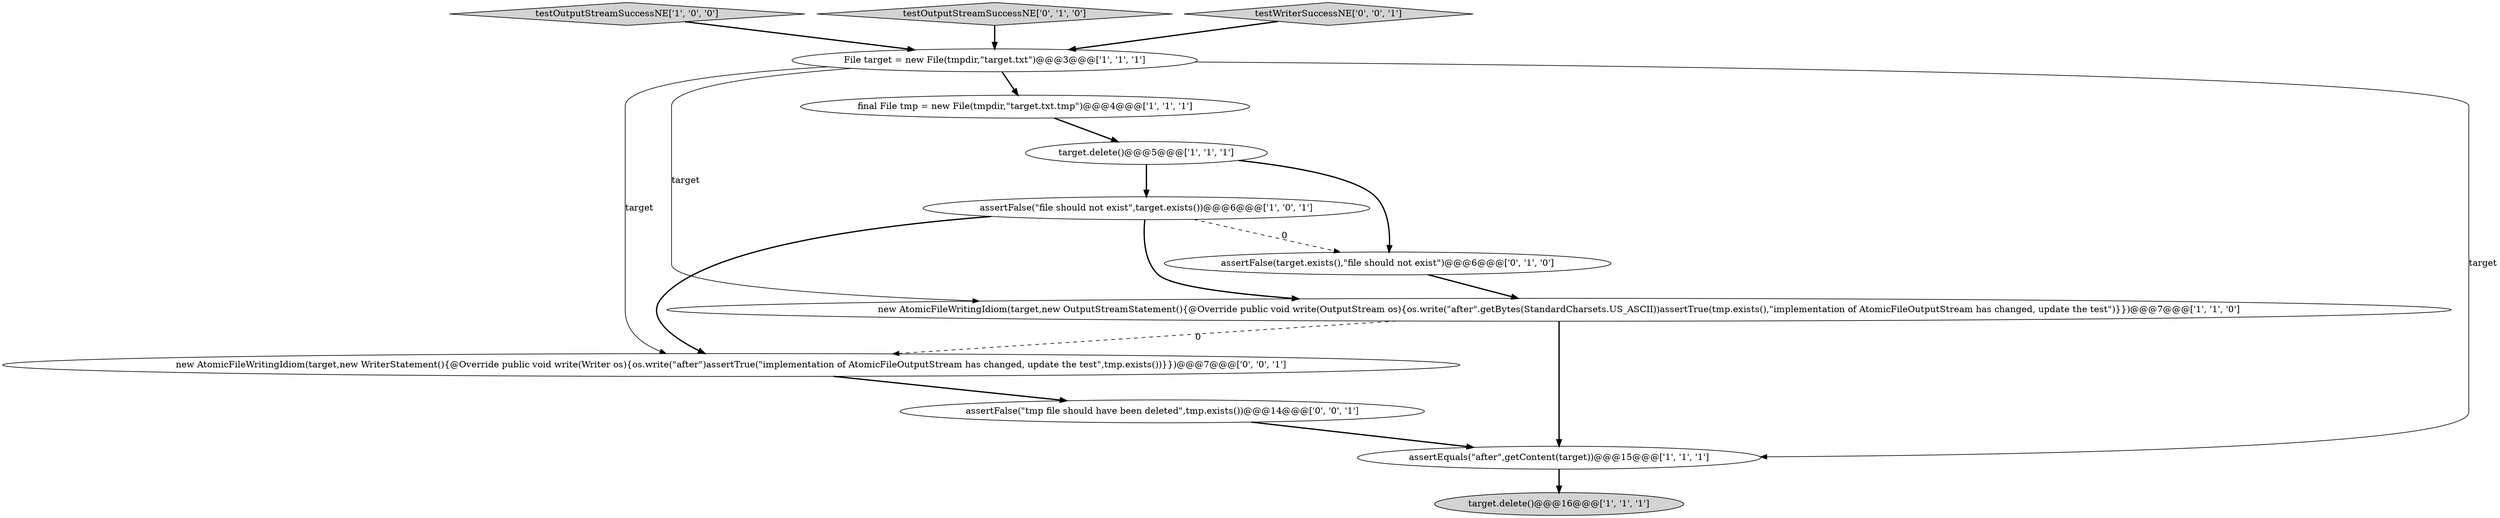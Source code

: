digraph {
6 [style = filled, label = "new AtomicFileWritingIdiom(target,new OutputStreamStatement(){@Override public void write(OutputStream os){os.write(\"after\".getBytes(StandardCharsets.US_ASCII))assertTrue(tmp.exists(),\"implementation of AtomicFileOutputStream has changed, update the test\")}})@@@7@@@['1', '1', '0']", fillcolor = white, shape = ellipse image = "AAA0AAABBB1BBB"];
12 [style = filled, label = "assertFalse(\"tmp file should have been deleted\",tmp.exists())@@@14@@@['0', '0', '1']", fillcolor = white, shape = ellipse image = "AAA0AAABBB3BBB"];
2 [style = filled, label = "testOutputStreamSuccessNE['1', '0', '0']", fillcolor = lightgray, shape = diamond image = "AAA0AAABBB1BBB"];
7 [style = filled, label = "assertFalse(\"file should not exist\",target.exists())@@@6@@@['1', '0', '1']", fillcolor = white, shape = ellipse image = "AAA0AAABBB1BBB"];
9 [style = filled, label = "testOutputStreamSuccessNE['0', '1', '0']", fillcolor = lightgray, shape = diamond image = "AAA0AAABBB2BBB"];
1 [style = filled, label = "final File tmp = new File(tmpdir,\"target.txt.tmp\")@@@4@@@['1', '1', '1']", fillcolor = white, shape = ellipse image = "AAA0AAABBB1BBB"];
4 [style = filled, label = "assertEquals(\"after\",getContent(target))@@@15@@@['1', '1', '1']", fillcolor = white, shape = ellipse image = "AAA0AAABBB1BBB"];
8 [style = filled, label = "assertFalse(target.exists(),\"file should not exist\")@@@6@@@['0', '1', '0']", fillcolor = white, shape = ellipse image = "AAA1AAABBB2BBB"];
10 [style = filled, label = "testWriterSuccessNE['0', '0', '1']", fillcolor = lightgray, shape = diamond image = "AAA0AAABBB3BBB"];
3 [style = filled, label = "target.delete()@@@5@@@['1', '1', '1']", fillcolor = white, shape = ellipse image = "AAA0AAABBB1BBB"];
11 [style = filled, label = "new AtomicFileWritingIdiom(target,new WriterStatement(){@Override public void write(Writer os){os.write(\"after\")assertTrue(\"implementation of AtomicFileOutputStream has changed, update the test\",tmp.exists())}})@@@7@@@['0', '0', '1']", fillcolor = white, shape = ellipse image = "AAA0AAABBB3BBB"];
5 [style = filled, label = "target.delete()@@@16@@@['1', '1', '1']", fillcolor = lightgray, shape = ellipse image = "AAA0AAABBB1BBB"];
0 [style = filled, label = "File target = new File(tmpdir,\"target.txt\")@@@3@@@['1', '1', '1']", fillcolor = white, shape = ellipse image = "AAA0AAABBB1BBB"];
4->5 [style = bold, label=""];
12->4 [style = bold, label=""];
7->6 [style = bold, label=""];
2->0 [style = bold, label=""];
1->3 [style = bold, label=""];
0->4 [style = solid, label="target"];
0->11 [style = solid, label="target"];
6->11 [style = dashed, label="0"];
9->0 [style = bold, label=""];
8->6 [style = bold, label=""];
6->4 [style = bold, label=""];
11->12 [style = bold, label=""];
7->11 [style = bold, label=""];
0->6 [style = solid, label="target"];
3->7 [style = bold, label=""];
7->8 [style = dashed, label="0"];
0->1 [style = bold, label=""];
10->0 [style = bold, label=""];
3->8 [style = bold, label=""];
}
